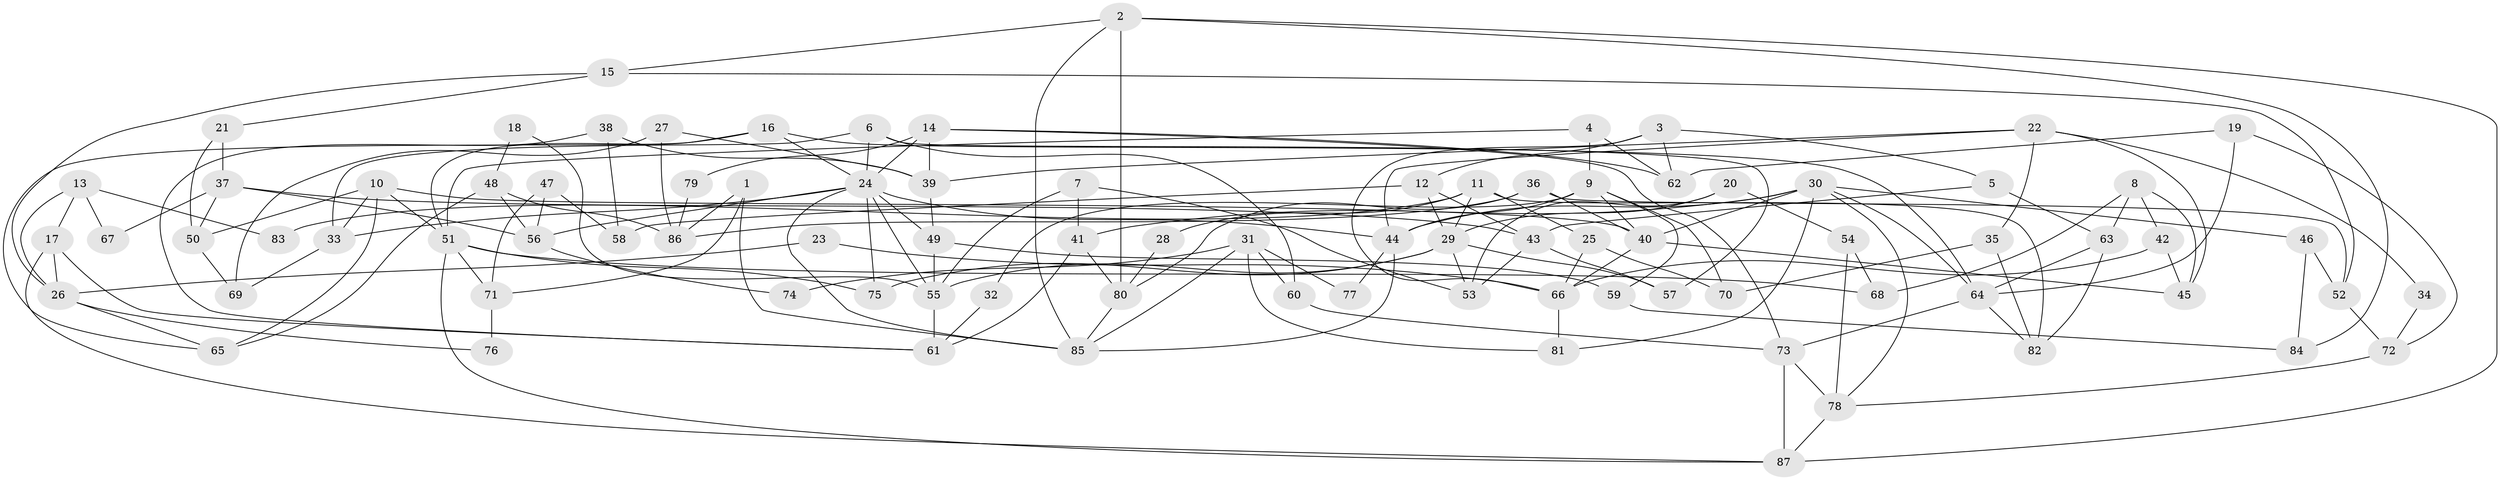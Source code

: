 // coarse degree distribution, {5: 0.18333333333333332, 4: 0.2, 2: 0.18333333333333332, 3: 0.25, 6: 0.05, 7: 0.1, 12: 0.016666666666666666, 8: 0.016666666666666666}
// Generated by graph-tools (version 1.1) at 2025/54/03/04/25 21:54:54]
// undirected, 87 vertices, 174 edges
graph export_dot {
graph [start="1"]
  node [color=gray90,style=filled];
  1;
  2;
  3;
  4;
  5;
  6;
  7;
  8;
  9;
  10;
  11;
  12;
  13;
  14;
  15;
  16;
  17;
  18;
  19;
  20;
  21;
  22;
  23;
  24;
  25;
  26;
  27;
  28;
  29;
  30;
  31;
  32;
  33;
  34;
  35;
  36;
  37;
  38;
  39;
  40;
  41;
  42;
  43;
  44;
  45;
  46;
  47;
  48;
  49;
  50;
  51;
  52;
  53;
  54;
  55;
  56;
  57;
  58;
  59;
  60;
  61;
  62;
  63;
  64;
  65;
  66;
  67;
  68;
  69;
  70;
  71;
  72;
  73;
  74;
  75;
  76;
  77;
  78;
  79;
  80;
  81;
  82;
  83;
  84;
  85;
  86;
  87;
  1 -- 85;
  1 -- 86;
  1 -- 71;
  2 -- 87;
  2 -- 85;
  2 -- 15;
  2 -- 80;
  2 -- 84;
  3 -- 62;
  3 -- 66;
  3 -- 5;
  3 -- 12;
  4 -- 9;
  4 -- 51;
  4 -- 62;
  5 -- 43;
  5 -- 63;
  6 -- 33;
  6 -- 57;
  6 -- 24;
  6 -- 60;
  7 -- 41;
  7 -- 55;
  7 -- 53;
  8 -- 45;
  8 -- 63;
  8 -- 42;
  8 -- 68;
  9 -- 70;
  9 -- 40;
  9 -- 32;
  9 -- 44;
  9 -- 59;
  10 -- 40;
  10 -- 65;
  10 -- 33;
  10 -- 50;
  10 -- 51;
  11 -- 29;
  11 -- 82;
  11 -- 25;
  11 -- 28;
  11 -- 83;
  12 -- 29;
  12 -- 43;
  12 -- 58;
  13 -- 17;
  13 -- 26;
  13 -- 67;
  13 -- 83;
  14 -- 62;
  14 -- 24;
  14 -- 39;
  14 -- 73;
  14 -- 79;
  15 -- 52;
  15 -- 21;
  15 -- 26;
  16 -- 64;
  16 -- 24;
  16 -- 51;
  16 -- 65;
  17 -- 87;
  17 -- 61;
  17 -- 26;
  18 -- 48;
  18 -- 55;
  19 -- 64;
  19 -- 72;
  19 -- 62;
  20 -- 53;
  20 -- 29;
  20 -- 54;
  21 -- 50;
  21 -- 37;
  22 -- 39;
  22 -- 44;
  22 -- 34;
  22 -- 35;
  22 -- 45;
  23 -- 66;
  23 -- 26;
  24 -- 55;
  24 -- 33;
  24 -- 44;
  24 -- 49;
  24 -- 56;
  24 -- 75;
  24 -- 85;
  25 -- 66;
  25 -- 70;
  26 -- 65;
  26 -- 76;
  27 -- 86;
  27 -- 39;
  27 -- 69;
  28 -- 80;
  29 -- 75;
  29 -- 53;
  29 -- 55;
  29 -- 57;
  30 -- 78;
  30 -- 44;
  30 -- 40;
  30 -- 41;
  30 -- 46;
  30 -- 64;
  30 -- 81;
  31 -- 85;
  31 -- 60;
  31 -- 74;
  31 -- 77;
  31 -- 81;
  32 -- 61;
  33 -- 69;
  34 -- 72;
  35 -- 82;
  35 -- 70;
  36 -- 80;
  36 -- 40;
  36 -- 52;
  36 -- 86;
  37 -- 50;
  37 -- 43;
  37 -- 56;
  37 -- 67;
  38 -- 58;
  38 -- 61;
  38 -- 39;
  39 -- 49;
  40 -- 45;
  40 -- 66;
  41 -- 80;
  41 -- 61;
  42 -- 66;
  42 -- 45;
  43 -- 53;
  43 -- 57;
  44 -- 77;
  44 -- 85;
  46 -- 84;
  46 -- 52;
  47 -- 56;
  47 -- 71;
  47 -- 58;
  48 -- 65;
  48 -- 56;
  48 -- 86;
  49 -- 55;
  49 -- 59;
  50 -- 69;
  51 -- 68;
  51 -- 71;
  51 -- 75;
  51 -- 87;
  52 -- 72;
  54 -- 68;
  54 -- 78;
  55 -- 61;
  56 -- 74;
  59 -- 84;
  60 -- 73;
  63 -- 64;
  63 -- 82;
  64 -- 73;
  64 -- 82;
  66 -- 81;
  71 -- 76;
  72 -- 78;
  73 -- 87;
  73 -- 78;
  78 -- 87;
  79 -- 86;
  80 -- 85;
}
